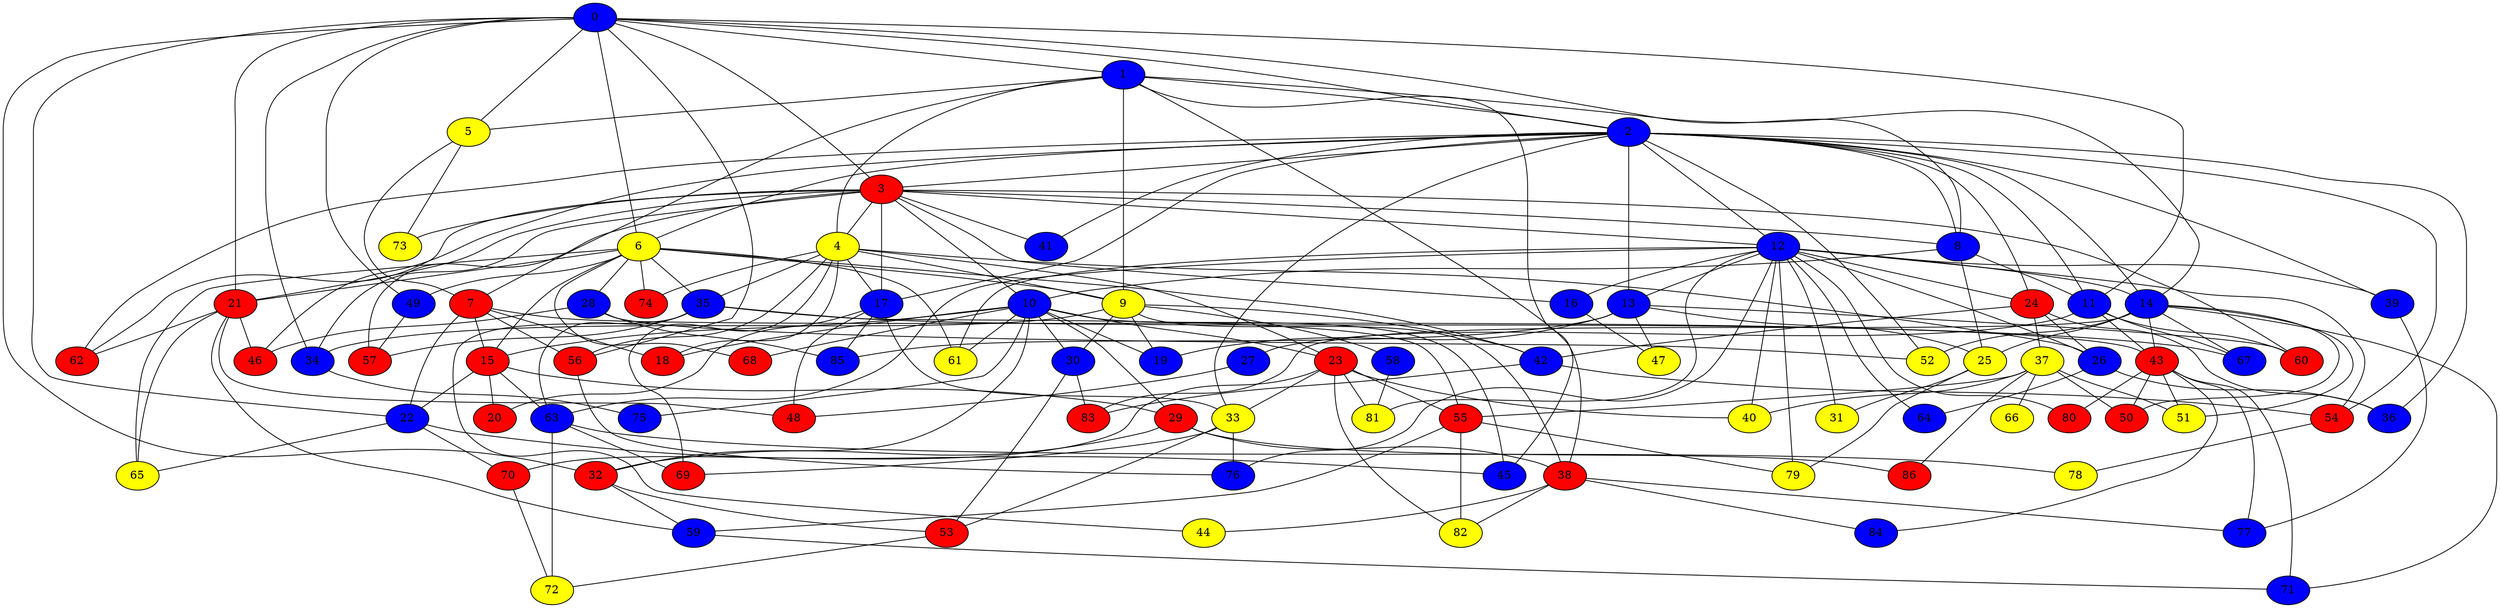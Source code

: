 graph {
0 [style = filled fillcolor = blue];
1 [style = filled fillcolor = blue];
2 [style = filled fillcolor = blue];
3 [style = filled fillcolor = red];
4 [style = filled fillcolor = yellow];
5 [style = filled fillcolor = yellow];
6 [style = filled fillcolor = yellow];
7 [style = filled fillcolor = red];
8 [style = filled fillcolor = blue];
9 [style = filled fillcolor = yellow];
10 [style = filled fillcolor = blue];
11 [style = filled fillcolor = blue];
12 [style = filled fillcolor = blue];
13 [style = filled fillcolor = blue];
14 [style = filled fillcolor = blue];
15 [style = filled fillcolor = red];
16 [style = filled fillcolor = blue];
17 [style = filled fillcolor = blue];
18 [style = filled fillcolor = red];
19 [style = filled fillcolor = blue];
20 [style = filled fillcolor = red];
21 [style = filled fillcolor = red];
22 [style = filled fillcolor = blue];
23 [style = filled fillcolor = red];
24 [style = filled fillcolor = red];
25 [style = filled fillcolor = yellow];
26 [style = filled fillcolor = blue];
27 [style = filled fillcolor = blue];
28 [style = filled fillcolor = blue];
29 [style = filled fillcolor = red];
30 [style = filled fillcolor = blue];
31 [style = filled fillcolor = yellow];
32 [style = filled fillcolor = red];
33 [style = filled fillcolor = yellow];
34 [style = filled fillcolor = blue];
35 [style = filled fillcolor = blue];
36 [style = filled fillcolor = blue];
37 [style = filled fillcolor = yellow];
38 [style = filled fillcolor = red];
39 [style = filled fillcolor = blue];
40 [style = filled fillcolor = yellow];
41 [style = filled fillcolor = blue];
42 [style = filled fillcolor = blue];
43 [style = filled fillcolor = red];
44 [style = filled fillcolor = yellow];
45 [style = filled fillcolor = blue];
46 [style = filled fillcolor = red];
47 [style = filled fillcolor = yellow];
48 [style = filled fillcolor = red];
49 [style = filled fillcolor = blue];
50 [style = filled fillcolor = red];
51 [style = filled fillcolor = yellow];
52 [style = filled fillcolor = yellow];
53 [style = filled fillcolor = red];
54 [style = filled fillcolor = red];
55 [style = filled fillcolor = red];
56 [style = filled fillcolor = red];
57 [style = filled fillcolor = red];
58 [style = filled fillcolor = blue];
59 [style = filled fillcolor = blue];
60 [style = filled fillcolor = red];
61 [style = filled fillcolor = yellow];
62 [style = filled fillcolor = red];
63 [style = filled fillcolor = blue];
64 [style = filled fillcolor = blue];
65 [style = filled fillcolor = yellow];
66 [style = filled fillcolor = yellow];
67 [style = filled fillcolor = blue];
68 [style = filled fillcolor = red];
69 [style = filled fillcolor = red];
70 [style = filled fillcolor = red];
71 [style = filled fillcolor = blue];
72 [style = filled fillcolor = yellow];
73 [style = filled fillcolor = yellow];
74 [style = filled fillcolor = red];
75 [style = filled fillcolor = blue];
76 [style = filled fillcolor = blue];
77 [style = filled fillcolor = blue];
78 [style = filled fillcolor = yellow];
79 [style = filled fillcolor = yellow];
80 [style = filled fillcolor = red];
81 [style = filled fillcolor = yellow];
82 [style = filled fillcolor = yellow];
83 [style = filled fillcolor = red];
84 [style = filled fillcolor = blue];
85 [style = filled fillcolor = blue];
86 [style = filled fillcolor = red];
0 -- 5;
0 -- 3;
0 -- 2;
0 -- 1;
0 -- 6;
0 -- 8;
0 -- 11;
0 -- 21;
0 -- 22;
0 -- 32;
0 -- 34;
0 -- 49;
0 -- 56;
1 -- 2;
1 -- 4;
1 -- 5;
1 -- 7;
1 -- 9;
1 -- 14;
1 -- 38;
1 -- 45;
2 -- 3;
2 -- 6;
2 -- 8;
2 -- 11;
2 -- 12;
2 -- 13;
2 -- 14;
2 -- 17;
2 -- 24;
2 -- 33;
2 -- 36;
2 -- 39;
2 -- 41;
2 -- 46;
2 -- 52;
2 -- 54;
2 -- 62;
3 -- 4;
3 -- 8;
3 -- 10;
3 -- 12;
3 -- 16;
3 -- 17;
3 -- 21;
3 -- 34;
3 -- 41;
3 -- 57;
3 -- 60;
3 -- 62;
3 -- 73;
4 -- 9;
4 -- 17;
4 -- 18;
4 -- 23;
4 -- 26;
4 -- 35;
4 -- 56;
4 -- 69;
4 -- 74;
5 -- 7;
5 -- 73;
6 -- 9;
6 -- 15;
6 -- 21;
6 -- 28;
6 -- 35;
6 -- 42;
6 -- 49;
6 -- 61;
6 -- 65;
6 -- 68;
6 -- 74;
7 -- 15;
7 -- 18;
7 -- 22;
7 -- 43;
7 -- 56;
8 -- 10;
8 -- 11;
8 -- 25;
9 -- 19;
9 -- 30;
9 -- 34;
9 -- 38;
9 -- 42;
9 -- 58;
10 -- 15;
10 -- 18;
10 -- 19;
10 -- 23;
10 -- 29;
10 -- 30;
10 -- 32;
10 -- 45;
10 -- 61;
10 -- 68;
10 -- 75;
11 -- 27;
11 -- 43;
11 -- 60;
11 -- 67;
12 -- 13;
12 -- 14;
12 -- 16;
12 -- 24;
12 -- 26;
12 -- 31;
12 -- 39;
12 -- 40;
12 -- 54;
12 -- 61;
12 -- 63;
12 -- 64;
12 -- 76;
12 -- 79;
12 -- 80;
12 -- 81;
13 -- 19;
13 -- 25;
13 -- 47;
13 -- 60;
13 -- 85;
14 -- 25;
14 -- 43;
14 -- 50;
14 -- 51;
14 -- 52;
14 -- 67;
14 -- 71;
14 -- 83;
15 -- 20;
15 -- 22;
15 -- 29;
15 -- 63;
16 -- 47;
17 -- 20;
17 -- 33;
17 -- 48;
17 -- 85;
21 -- 46;
21 -- 48;
21 -- 59;
21 -- 62;
21 -- 65;
22 -- 45;
22 -- 65;
22 -- 70;
23 -- 33;
23 -- 40;
23 -- 55;
23 -- 70;
23 -- 81;
23 -- 82;
24 -- 26;
24 -- 36;
24 -- 37;
24 -- 42;
25 -- 31;
25 -- 79;
26 -- 36;
26 -- 64;
27 -- 48;
28 -- 46;
28 -- 52;
28 -- 85;
29 -- 32;
29 -- 38;
29 -- 86;
30 -- 53;
30 -- 83;
32 -- 53;
32 -- 59;
33 -- 53;
33 -- 69;
33 -- 76;
34 -- 75;
35 -- 44;
35 -- 55;
35 -- 57;
35 -- 63;
35 -- 67;
37 -- 40;
37 -- 50;
37 -- 51;
37 -- 55;
37 -- 66;
37 -- 86;
38 -- 44;
38 -- 77;
38 -- 82;
38 -- 84;
39 -- 77;
42 -- 54;
42 -- 83;
43 -- 50;
43 -- 51;
43 -- 71;
43 -- 77;
43 -- 80;
43 -- 84;
49 -- 57;
53 -- 72;
54 -- 78;
55 -- 59;
55 -- 79;
55 -- 82;
56 -- 76;
58 -- 81;
59 -- 71;
63 -- 69;
63 -- 72;
63 -- 78;
70 -- 72;
}
